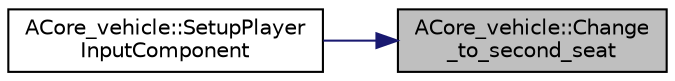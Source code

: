 digraph "ACore_vehicle::Change_to_second_seat"
{
 // LATEX_PDF_SIZE
  edge [fontname="Helvetica",fontsize="10",labelfontname="Helvetica",labelfontsize="10"];
  node [fontname="Helvetica",fontsize="10",shape=record];
  rankdir="RL";
  Node1 [label="ACore_vehicle::Change\l_to_second_seat",height=0.2,width=0.4,color="black", fillcolor="grey75", style="filled", fontcolor="black",tooltip="두번째 좌석으로 이동"];
  Node1 -> Node2 [dir="back",color="midnightblue",fontsize="10",style="solid",fontname="Helvetica"];
  Node2 [label="ACore_vehicle::SetupPlayer\lInputComponent",height=0.2,width=0.4,color="black", fillcolor="white", style="filled",URL="$class_a_core__vehicle.html#af772c2fe92e48756753ccfa1c2f9bb7c",tooltip=" "];
}
